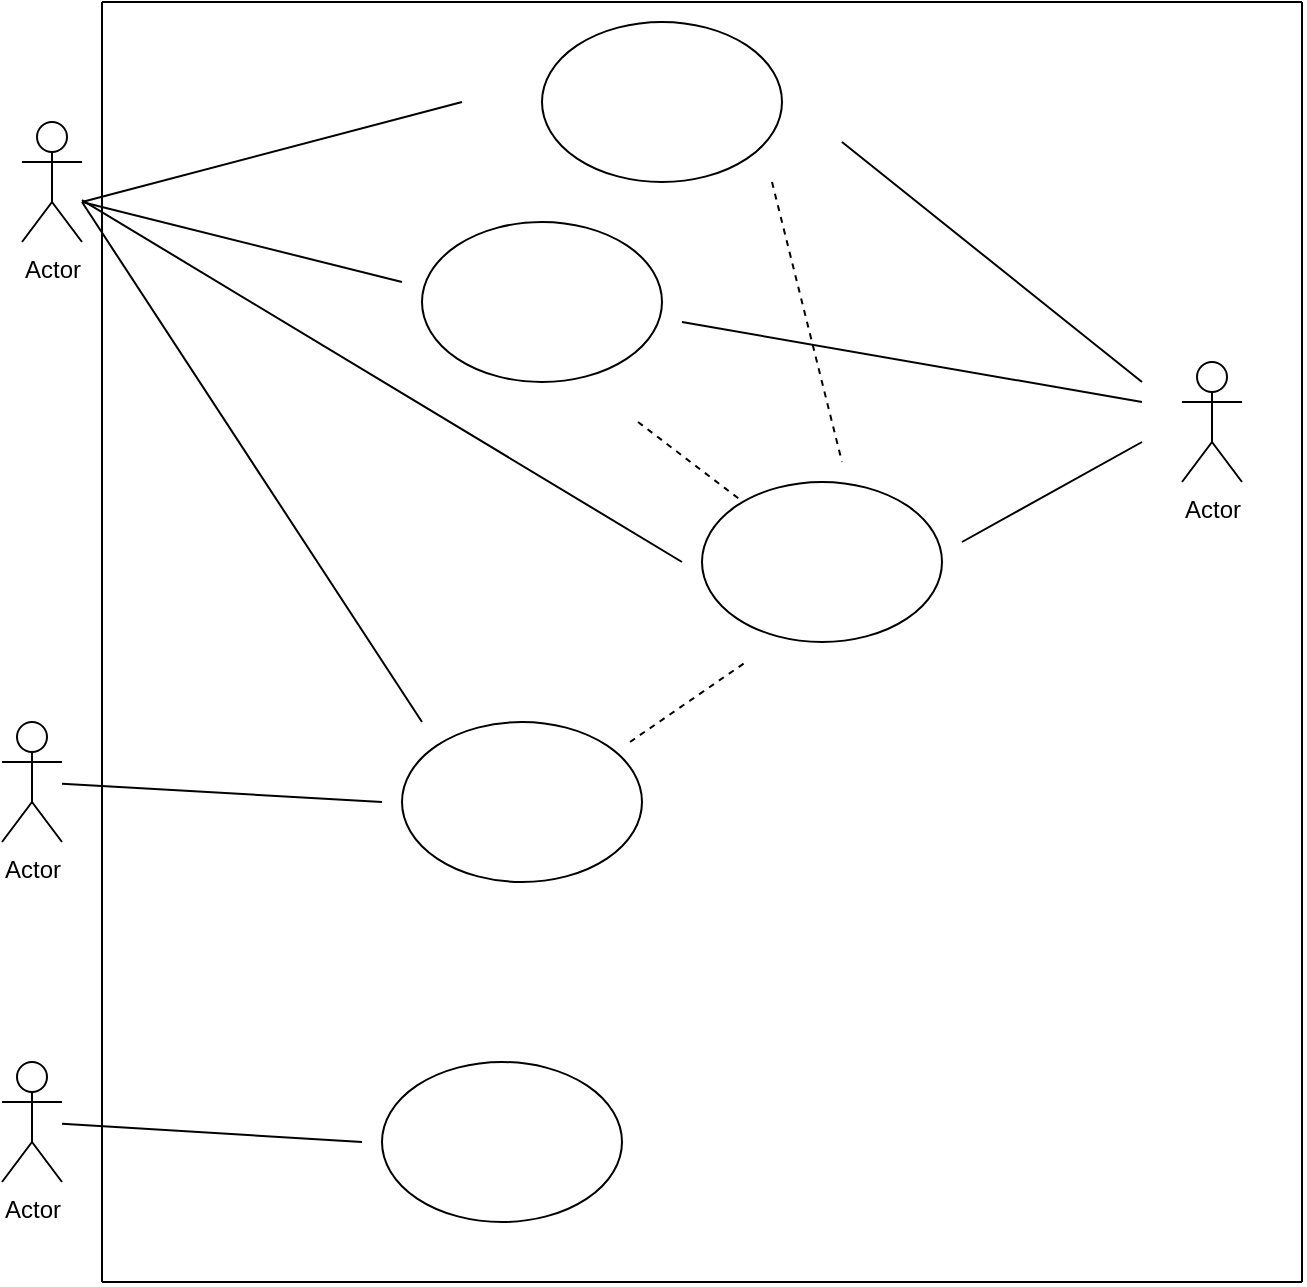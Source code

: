 <mxfile version="12.7.1" type="github"><diagram id="C5RBs43oDa-KdzZeNtuy" name="Page-1"><mxGraphModel dx="1422" dy="794" grid="1" gridSize="10" guides="1" tooltips="1" connect="1" arrows="1" fold="1" page="1" pageScale="1" pageWidth="827" pageHeight="1169" math="0" shadow="0"><root><mxCell id="WIyWlLk6GJQsqaUBKTNV-0"/><mxCell id="WIyWlLk6GJQsqaUBKTNV-1" parent="WIyWlLk6GJQsqaUBKTNV-0"/><mxCell id="WmHn7TwIiK7d2HZKLSjr-0" value="Actor" style="shape=umlActor;verticalLabelPosition=bottom;labelBackgroundColor=#ffffff;verticalAlign=top;html=1;outlineConnect=0;" vertex="1" parent="WIyWlLk6GJQsqaUBKTNV-1"><mxGeometry x="80" y="140" width="30" height="60" as="geometry"/></mxCell><mxCell id="WmHn7TwIiK7d2HZKLSjr-1" value="Actor" style="shape=umlActor;verticalLabelPosition=bottom;labelBackgroundColor=#ffffff;verticalAlign=top;html=1;outlineConnect=0;" vertex="1" parent="WIyWlLk6GJQsqaUBKTNV-1"><mxGeometry x="70" y="610" width="30" height="60" as="geometry"/></mxCell><mxCell id="WmHn7TwIiK7d2HZKLSjr-2" value="Actor" style="shape=umlActor;verticalLabelPosition=bottom;labelBackgroundColor=#ffffff;verticalAlign=top;html=1;outlineConnect=0;" vertex="1" parent="WIyWlLk6GJQsqaUBKTNV-1"><mxGeometry x="70" y="440" width="30" height="60" as="geometry"/></mxCell><mxCell id="WmHn7TwIiK7d2HZKLSjr-3" value="Actor" style="shape=umlActor;verticalLabelPosition=bottom;labelBackgroundColor=#ffffff;verticalAlign=top;html=1;outlineConnect=0;" vertex="1" parent="WIyWlLk6GJQsqaUBKTNV-1"><mxGeometry x="660" y="260" width="30" height="60" as="geometry"/></mxCell><mxCell id="WmHn7TwIiK7d2HZKLSjr-4" value="" style="ellipse;whiteSpace=wrap;html=1;" vertex="1" parent="WIyWlLk6GJQsqaUBKTNV-1"><mxGeometry x="340" y="90" width="120" height="80" as="geometry"/></mxCell><mxCell id="WmHn7TwIiK7d2HZKLSjr-5" value="" style="ellipse;whiteSpace=wrap;html=1;" vertex="1" parent="WIyWlLk6GJQsqaUBKTNV-1"><mxGeometry x="280" y="190" width="120" height="80" as="geometry"/></mxCell><mxCell id="WmHn7TwIiK7d2HZKLSjr-6" value="" style="ellipse;whiteSpace=wrap;html=1;" vertex="1" parent="WIyWlLk6GJQsqaUBKTNV-1"><mxGeometry x="420" y="320" width="120" height="80" as="geometry"/></mxCell><mxCell id="WmHn7TwIiK7d2HZKLSjr-7" value="" style="ellipse;whiteSpace=wrap;html=1;" vertex="1" parent="WIyWlLk6GJQsqaUBKTNV-1"><mxGeometry x="270" y="440" width="120" height="80" as="geometry"/></mxCell><mxCell id="WmHn7TwIiK7d2HZKLSjr-8" value="" style="ellipse;whiteSpace=wrap;html=1;" vertex="1" parent="WIyWlLk6GJQsqaUBKTNV-1"><mxGeometry x="260" y="610" width="120" height="80" as="geometry"/></mxCell><mxCell id="WmHn7TwIiK7d2HZKLSjr-10" value="" style="endArrow=none;html=1;" edge="1" parent="WIyWlLk6GJQsqaUBKTNV-1"><mxGeometry width="50" height="50" relative="1" as="geometry"><mxPoint x="110" y="180" as="sourcePoint"/><mxPoint x="300" y="130" as="targetPoint"/></mxGeometry></mxCell><mxCell id="WmHn7TwIiK7d2HZKLSjr-11" value="" style="endArrow=none;html=1;" edge="1" parent="WIyWlLk6GJQsqaUBKTNV-1"><mxGeometry width="50" height="50" relative="1" as="geometry"><mxPoint x="490" y="150" as="sourcePoint"/><mxPoint x="640" y="270" as="targetPoint"/></mxGeometry></mxCell><mxCell id="WmHn7TwIiK7d2HZKLSjr-13" value="" style="endArrow=none;html=1;" edge="1" parent="WIyWlLk6GJQsqaUBKTNV-1"><mxGeometry width="50" height="50" relative="1" as="geometry"><mxPoint x="410" y="240" as="sourcePoint"/><mxPoint x="640" y="280" as="targetPoint"/></mxGeometry></mxCell><mxCell id="WmHn7TwIiK7d2HZKLSjr-14" value="" style="endArrow=none;html=1;" edge="1" parent="WIyWlLk6GJQsqaUBKTNV-1"><mxGeometry width="50" height="50" relative="1" as="geometry"><mxPoint x="110" y="180" as="sourcePoint"/><mxPoint x="270" y="220" as="targetPoint"/></mxGeometry></mxCell><mxCell id="WmHn7TwIiK7d2HZKLSjr-15" value="" style="endArrow=none;dashed=1;html=1;" edge="1" parent="WIyWlLk6GJQsqaUBKTNV-1"><mxGeometry width="50" height="50" relative="1" as="geometry"><mxPoint x="455" y="170" as="sourcePoint"/><mxPoint x="490" y="310" as="targetPoint"/></mxGeometry></mxCell><mxCell id="WmHn7TwIiK7d2HZKLSjr-16" value="" style="endArrow=none;dashed=1;html=1;" edge="1" parent="WIyWlLk6GJQsqaUBKTNV-1" target="WmHn7TwIiK7d2HZKLSjr-6"><mxGeometry width="50" height="50" relative="1" as="geometry"><mxPoint x="388" y="290" as="sourcePoint"/><mxPoint x="438" y="240" as="targetPoint"/></mxGeometry></mxCell><mxCell id="WmHn7TwIiK7d2HZKLSjr-17" value="" style="endArrow=none;html=1;" edge="1" parent="WIyWlLk6GJQsqaUBKTNV-1" source="WmHn7TwIiK7d2HZKLSjr-0"><mxGeometry width="50" height="50" relative="1" as="geometry"><mxPoint x="130" y="190" as="sourcePoint"/><mxPoint x="410" y="360" as="targetPoint"/></mxGeometry></mxCell><mxCell id="WmHn7TwIiK7d2HZKLSjr-18" value="" style="endArrow=none;html=1;" edge="1" parent="WIyWlLk6GJQsqaUBKTNV-1"><mxGeometry width="50" height="50" relative="1" as="geometry"><mxPoint x="550" y="350" as="sourcePoint"/><mxPoint x="640" y="300" as="targetPoint"/></mxGeometry></mxCell><mxCell id="WmHn7TwIiK7d2HZKLSjr-22" value="" style="endArrow=none;dashed=1;html=1;" edge="1" parent="WIyWlLk6GJQsqaUBKTNV-1"><mxGeometry width="50" height="50" relative="1" as="geometry"><mxPoint x="384" y="450" as="sourcePoint"/><mxPoint x="442" y="410" as="targetPoint"/></mxGeometry></mxCell><mxCell id="WmHn7TwIiK7d2HZKLSjr-23" value="" style="endArrow=none;html=1;" edge="1" parent="WIyWlLk6GJQsqaUBKTNV-1"><mxGeometry width="50" height="50" relative="1" as="geometry"><mxPoint x="110" y="180" as="sourcePoint"/><mxPoint x="280" y="440" as="targetPoint"/></mxGeometry></mxCell><mxCell id="WmHn7TwIiK7d2HZKLSjr-24" value="" style="endArrow=none;html=1;" edge="1" parent="WIyWlLk6GJQsqaUBKTNV-1" source="WmHn7TwIiK7d2HZKLSjr-2"><mxGeometry width="50" height="50" relative="1" as="geometry"><mxPoint x="130" y="480" as="sourcePoint"/><mxPoint x="260" y="480" as="targetPoint"/></mxGeometry></mxCell><mxCell id="WmHn7TwIiK7d2HZKLSjr-25" value="" style="endArrow=none;html=1;" edge="1" parent="WIyWlLk6GJQsqaUBKTNV-1" source="WmHn7TwIiK7d2HZKLSjr-1"><mxGeometry width="50" height="50" relative="1" as="geometry"><mxPoint x="120" y="649.5" as="sourcePoint"/><mxPoint x="250" y="650" as="targetPoint"/></mxGeometry></mxCell><mxCell id="WmHn7TwIiK7d2HZKLSjr-26" value="" style="endArrow=none;html=1;" edge="1" parent="WIyWlLk6GJQsqaUBKTNV-1"><mxGeometry width="50" height="50" relative="1" as="geometry"><mxPoint x="120" y="80" as="sourcePoint"/><mxPoint x="720" y="80" as="targetPoint"/></mxGeometry></mxCell><mxCell id="WmHn7TwIiK7d2HZKLSjr-27" value="" style="endArrow=none;html=1;" edge="1" parent="WIyWlLk6GJQsqaUBKTNV-1"><mxGeometry width="50" height="50" relative="1" as="geometry"><mxPoint x="120" y="720" as="sourcePoint"/><mxPoint x="120" y="80" as="targetPoint"/></mxGeometry></mxCell><mxCell id="WmHn7TwIiK7d2HZKLSjr-28" value="" style="endArrow=none;html=1;" edge="1" parent="WIyWlLk6GJQsqaUBKTNV-1"><mxGeometry width="50" height="50" relative="1" as="geometry"><mxPoint x="720" y="720" as="sourcePoint"/><mxPoint x="720" y="80" as="targetPoint"/></mxGeometry></mxCell><mxCell id="WmHn7TwIiK7d2HZKLSjr-29" value="" style="endArrow=none;html=1;" edge="1" parent="WIyWlLk6GJQsqaUBKTNV-1"><mxGeometry width="50" height="50" relative="1" as="geometry"><mxPoint x="120" y="720" as="sourcePoint"/><mxPoint x="720" y="720" as="targetPoint"/></mxGeometry></mxCell></root></mxGraphModel></diagram></mxfile>